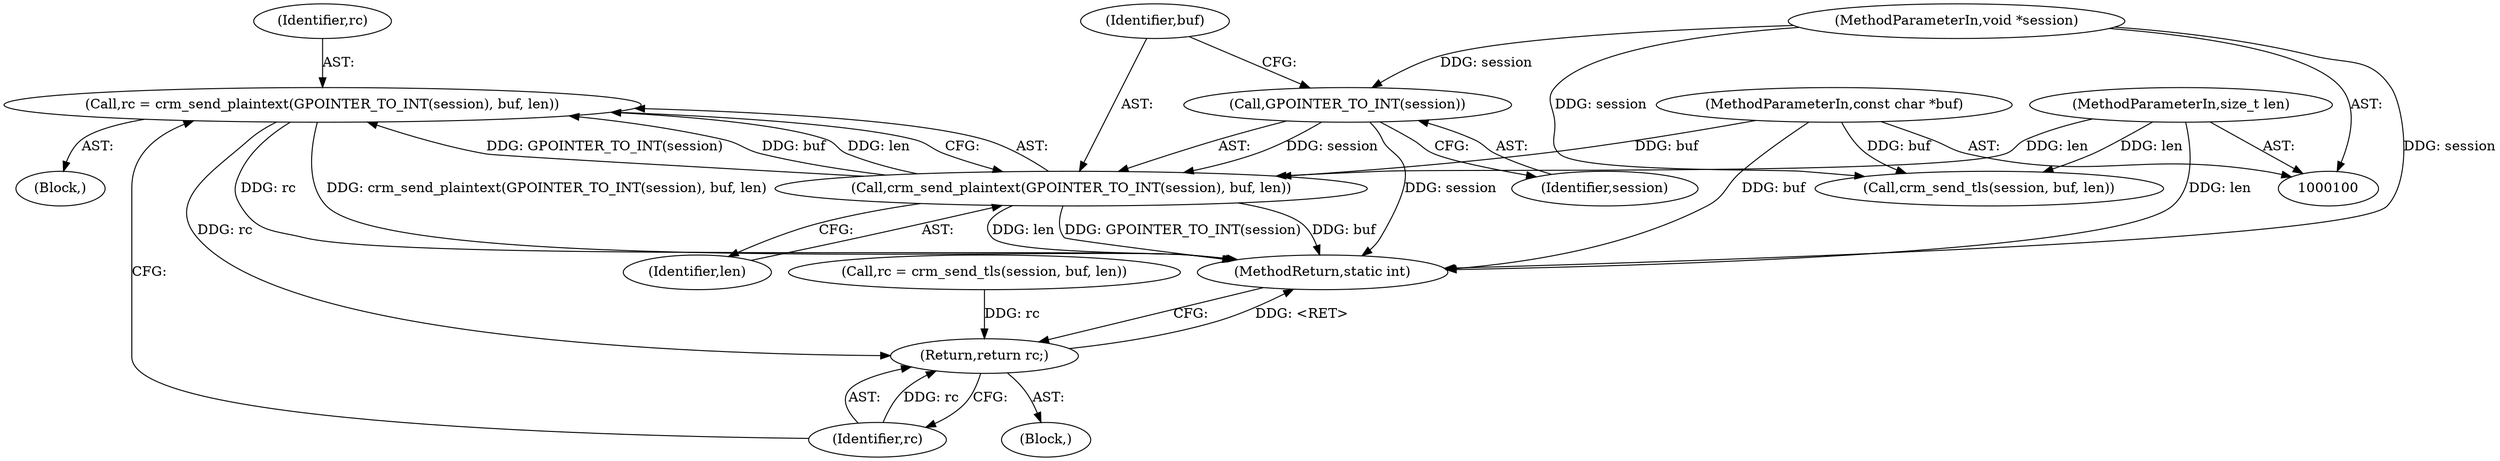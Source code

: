 digraph "0_pacemaker_564f7cc2a51dcd2f28ab12a13394f31be5aa3c93_18@API" {
"1000122" [label="(Call,rc = crm_send_plaintext(GPOINTER_TO_INT(session), buf, len))"];
"1000124" [label="(Call,crm_send_plaintext(GPOINTER_TO_INT(session), buf, len))"];
"1000125" [label="(Call,GPOINTER_TO_INT(session))"];
"1000101" [label="(MethodParameterIn,void *session)"];
"1000102" [label="(MethodParameterIn,const char *buf)"];
"1000103" [label="(MethodParameterIn,size_t len)"];
"1000129" [label="(Return,return rc;)"];
"1000124" [label="(Call,crm_send_plaintext(GPOINTER_TO_INT(session), buf, len))"];
"1000128" [label="(Identifier,len)"];
"1000127" [label="(Identifier,buf)"];
"1000101" [label="(MethodParameterIn,void *session)"];
"1000131" [label="(MethodReturn,static int)"];
"1000102" [label="(MethodParameterIn,const char *buf)"];
"1000121" [label="(Block,)"];
"1000126" [label="(Identifier,session)"];
"1000116" [label="(Call,crm_send_tls(session, buf, len))"];
"1000103" [label="(MethodParameterIn,size_t len)"];
"1000105" [label="(Block,)"];
"1000129" [label="(Return,return rc;)"];
"1000125" [label="(Call,GPOINTER_TO_INT(session))"];
"1000123" [label="(Identifier,rc)"];
"1000114" [label="(Call,rc = crm_send_tls(session, buf, len))"];
"1000122" [label="(Call,rc = crm_send_plaintext(GPOINTER_TO_INT(session), buf, len))"];
"1000130" [label="(Identifier,rc)"];
"1000122" -> "1000121"  [label="AST: "];
"1000122" -> "1000124"  [label="CFG: "];
"1000123" -> "1000122"  [label="AST: "];
"1000124" -> "1000122"  [label="AST: "];
"1000130" -> "1000122"  [label="CFG: "];
"1000122" -> "1000131"  [label="DDG: rc"];
"1000122" -> "1000131"  [label="DDG: crm_send_plaintext(GPOINTER_TO_INT(session), buf, len)"];
"1000124" -> "1000122"  [label="DDG: GPOINTER_TO_INT(session)"];
"1000124" -> "1000122"  [label="DDG: buf"];
"1000124" -> "1000122"  [label="DDG: len"];
"1000122" -> "1000129"  [label="DDG: rc"];
"1000124" -> "1000128"  [label="CFG: "];
"1000125" -> "1000124"  [label="AST: "];
"1000127" -> "1000124"  [label="AST: "];
"1000128" -> "1000124"  [label="AST: "];
"1000124" -> "1000131"  [label="DDG: GPOINTER_TO_INT(session)"];
"1000124" -> "1000131"  [label="DDG: buf"];
"1000124" -> "1000131"  [label="DDG: len"];
"1000125" -> "1000124"  [label="DDG: session"];
"1000102" -> "1000124"  [label="DDG: buf"];
"1000103" -> "1000124"  [label="DDG: len"];
"1000125" -> "1000126"  [label="CFG: "];
"1000126" -> "1000125"  [label="AST: "];
"1000127" -> "1000125"  [label="CFG: "];
"1000125" -> "1000131"  [label="DDG: session"];
"1000101" -> "1000125"  [label="DDG: session"];
"1000101" -> "1000100"  [label="AST: "];
"1000101" -> "1000131"  [label="DDG: session"];
"1000101" -> "1000116"  [label="DDG: session"];
"1000102" -> "1000100"  [label="AST: "];
"1000102" -> "1000131"  [label="DDG: buf"];
"1000102" -> "1000116"  [label="DDG: buf"];
"1000103" -> "1000100"  [label="AST: "];
"1000103" -> "1000131"  [label="DDG: len"];
"1000103" -> "1000116"  [label="DDG: len"];
"1000129" -> "1000105"  [label="AST: "];
"1000129" -> "1000130"  [label="CFG: "];
"1000130" -> "1000129"  [label="AST: "];
"1000131" -> "1000129"  [label="CFG: "];
"1000129" -> "1000131"  [label="DDG: <RET>"];
"1000130" -> "1000129"  [label="DDG: rc"];
"1000114" -> "1000129"  [label="DDG: rc"];
}
